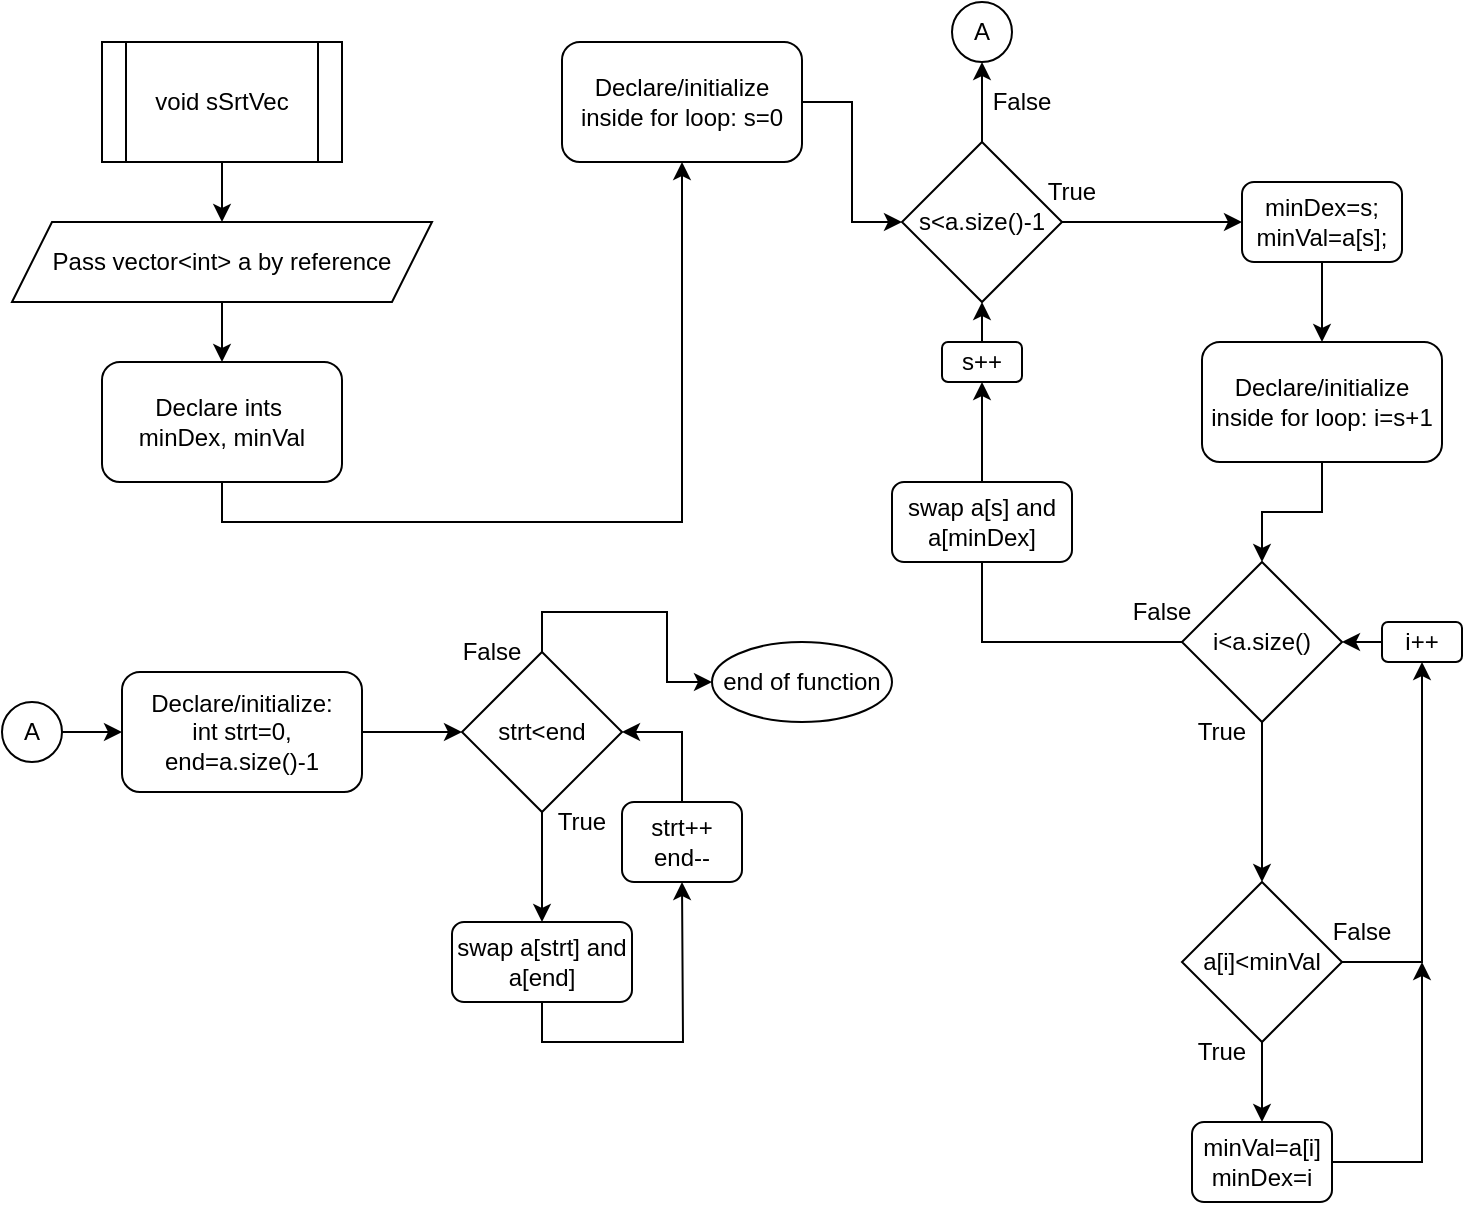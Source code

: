 <mxfile version="20.8.17" type="device"><diagram name="Page-1" id="8U_X9QKpLK17WvtQCwAJ"><mxGraphModel dx="1050" dy="581" grid="1" gridSize="10" guides="1" tooltips="1" connect="1" arrows="1" fold="1" page="1" pageScale="1" pageWidth="850" pageHeight="1100" math="0" shadow="0"><root><mxCell id="0"/><mxCell id="1" parent="0"/><mxCell id="cvm5pLWzaiibVK_i0Fs7-3" style="edgeStyle=orthogonalEdgeStyle;rounded=0;orthogonalLoop=1;jettySize=auto;html=1;exitX=0.5;exitY=1;exitDx=0;exitDy=0;entryX=0.5;entryY=0;entryDx=0;entryDy=0;" edge="1" parent="1" source="cvm5pLWzaiibVK_i0Fs7-1" target="cvm5pLWzaiibVK_i0Fs7-2"><mxGeometry relative="1" as="geometry"/></mxCell><mxCell id="cvm5pLWzaiibVK_i0Fs7-1" value="void sSrtVec" style="shape=process;whiteSpace=wrap;html=1;backgroundOutline=1;" vertex="1" parent="1"><mxGeometry x="120" y="60" width="120" height="60" as="geometry"/></mxCell><mxCell id="cvm5pLWzaiibVK_i0Fs7-6" style="edgeStyle=orthogonalEdgeStyle;rounded=0;orthogonalLoop=1;jettySize=auto;html=1;exitX=0.5;exitY=1;exitDx=0;exitDy=0;entryX=0.5;entryY=0;entryDx=0;entryDy=0;" edge="1" parent="1" source="cvm5pLWzaiibVK_i0Fs7-2" target="cvm5pLWzaiibVK_i0Fs7-4"><mxGeometry relative="1" as="geometry"/></mxCell><mxCell id="cvm5pLWzaiibVK_i0Fs7-2" value="Pass vector&amp;lt;int&amp;gt; a by reference" style="shape=parallelogram;perimeter=parallelogramPerimeter;whiteSpace=wrap;html=1;fixedSize=1;" vertex="1" parent="1"><mxGeometry x="75" y="150" width="210" height="40" as="geometry"/></mxCell><mxCell id="cvm5pLWzaiibVK_i0Fs7-8" style="edgeStyle=orthogonalEdgeStyle;rounded=0;orthogonalLoop=1;jettySize=auto;html=1;exitX=0.5;exitY=1;exitDx=0;exitDy=0;entryX=0.5;entryY=1;entryDx=0;entryDy=0;" edge="1" parent="1" source="cvm5pLWzaiibVK_i0Fs7-4" target="cvm5pLWzaiibVK_i0Fs7-7"><mxGeometry relative="1" as="geometry"/></mxCell><mxCell id="cvm5pLWzaiibVK_i0Fs7-4" value="Declare ints&amp;nbsp;&lt;br&gt;minDex, minVal" style="rounded=1;whiteSpace=wrap;html=1;" vertex="1" parent="1"><mxGeometry x="120" y="220" width="120" height="60" as="geometry"/></mxCell><mxCell id="cvm5pLWzaiibVK_i0Fs7-10" style="edgeStyle=orthogonalEdgeStyle;rounded=0;orthogonalLoop=1;jettySize=auto;html=1;exitX=1;exitY=0.5;exitDx=0;exitDy=0;entryX=0;entryY=0.5;entryDx=0;entryDy=0;" edge="1" parent="1" source="cvm5pLWzaiibVK_i0Fs7-7" target="cvm5pLWzaiibVK_i0Fs7-9"><mxGeometry relative="1" as="geometry"/></mxCell><mxCell id="cvm5pLWzaiibVK_i0Fs7-7" value="Declare/initialize inside for loop: s=0" style="rounded=1;whiteSpace=wrap;html=1;" vertex="1" parent="1"><mxGeometry x="350" y="60" width="120" height="60" as="geometry"/></mxCell><mxCell id="cvm5pLWzaiibVK_i0Fs7-13" style="edgeStyle=orthogonalEdgeStyle;rounded=0;orthogonalLoop=1;jettySize=auto;html=1;exitX=0.5;exitY=0;exitDx=0;exitDy=0;entryX=0.5;entryY=1;entryDx=0;entryDy=0;" edge="1" parent="1" source="cvm5pLWzaiibVK_i0Fs7-9" target="cvm5pLWzaiibVK_i0Fs7-11"><mxGeometry relative="1" as="geometry"/></mxCell><mxCell id="cvm5pLWzaiibVK_i0Fs7-14" style="edgeStyle=orthogonalEdgeStyle;rounded=0;orthogonalLoop=1;jettySize=auto;html=1;exitX=1;exitY=0.5;exitDx=0;exitDy=0;" edge="1" parent="1" source="cvm5pLWzaiibVK_i0Fs7-9"><mxGeometry relative="1" as="geometry"><mxPoint x="690" y="150" as="targetPoint"/></mxGeometry></mxCell><mxCell id="cvm5pLWzaiibVK_i0Fs7-9" value="s&amp;lt;a.size()-1" style="rhombus;whiteSpace=wrap;html=1;" vertex="1" parent="1"><mxGeometry x="520" y="110" width="80" height="80" as="geometry"/></mxCell><mxCell id="cvm5pLWzaiibVK_i0Fs7-11" value="A" style="ellipse;whiteSpace=wrap;html=1;aspect=fixed;" vertex="1" parent="1"><mxGeometry x="545" y="40" width="30" height="30" as="geometry"/></mxCell><mxCell id="cvm5pLWzaiibVK_i0Fs7-40" style="edgeStyle=orthogonalEdgeStyle;rounded=0;orthogonalLoop=1;jettySize=auto;html=1;exitX=1;exitY=0.5;exitDx=0;exitDy=0;entryX=0;entryY=0.5;entryDx=0;entryDy=0;" edge="1" parent="1" source="cvm5pLWzaiibVK_i0Fs7-12" target="cvm5pLWzaiibVK_i0Fs7-39"><mxGeometry relative="1" as="geometry"/></mxCell><mxCell id="cvm5pLWzaiibVK_i0Fs7-12" value="A" style="ellipse;whiteSpace=wrap;html=1;aspect=fixed;" vertex="1" parent="1"><mxGeometry x="70" y="390" width="30" height="30" as="geometry"/></mxCell><mxCell id="cvm5pLWzaiibVK_i0Fs7-15" value="False" style="text;html=1;strokeColor=none;fillColor=none;align=center;verticalAlign=middle;whiteSpace=wrap;rounded=0;" vertex="1" parent="1"><mxGeometry x="550" y="75" width="60" height="30" as="geometry"/></mxCell><mxCell id="cvm5pLWzaiibVK_i0Fs7-16" value="True" style="text;html=1;strokeColor=none;fillColor=none;align=center;verticalAlign=middle;whiteSpace=wrap;rounded=0;" vertex="1" parent="1"><mxGeometry x="575" y="120" width="60" height="30" as="geometry"/></mxCell><mxCell id="cvm5pLWzaiibVK_i0Fs7-18" style="edgeStyle=orthogonalEdgeStyle;rounded=0;orthogonalLoop=1;jettySize=auto;html=1;exitX=0.5;exitY=0;exitDx=0;exitDy=0;entryX=0.5;entryY=1;entryDx=0;entryDy=0;" edge="1" parent="1" source="cvm5pLWzaiibVK_i0Fs7-17" target="cvm5pLWzaiibVK_i0Fs7-9"><mxGeometry relative="1" as="geometry"/></mxCell><mxCell id="cvm5pLWzaiibVK_i0Fs7-17" value="s++" style="rounded=1;whiteSpace=wrap;html=1;" vertex="1" parent="1"><mxGeometry x="540" y="210" width="40" height="20" as="geometry"/></mxCell><mxCell id="cvm5pLWzaiibVK_i0Fs7-22" style="edgeStyle=orthogonalEdgeStyle;rounded=0;orthogonalLoop=1;jettySize=auto;html=1;exitX=0.5;exitY=1;exitDx=0;exitDy=0;entryX=0.5;entryY=0;entryDx=0;entryDy=0;" edge="1" parent="1" source="cvm5pLWzaiibVK_i0Fs7-19" target="cvm5pLWzaiibVK_i0Fs7-21"><mxGeometry relative="1" as="geometry"/></mxCell><mxCell id="cvm5pLWzaiibVK_i0Fs7-19" value="minDex=s;&lt;br&gt;minVal=a[s];" style="rounded=1;whiteSpace=wrap;html=1;" vertex="1" parent="1"><mxGeometry x="690" y="130" width="80" height="40" as="geometry"/></mxCell><mxCell id="cvm5pLWzaiibVK_i0Fs7-26" style="edgeStyle=orthogonalEdgeStyle;rounded=0;orthogonalLoop=1;jettySize=auto;html=1;exitX=0.5;exitY=1;exitDx=0;exitDy=0;entryX=0.5;entryY=0;entryDx=0;entryDy=0;" edge="1" parent="1" source="cvm5pLWzaiibVK_i0Fs7-21" target="cvm5pLWzaiibVK_i0Fs7-23"><mxGeometry relative="1" as="geometry"/></mxCell><mxCell id="cvm5pLWzaiibVK_i0Fs7-21" value="Declare/initialize inside for loop: i=s+1" style="rounded=1;whiteSpace=wrap;html=1;" vertex="1" parent="1"><mxGeometry x="670" y="210" width="120" height="60" as="geometry"/></mxCell><mxCell id="cvm5pLWzaiibVK_i0Fs7-27" style="edgeStyle=orthogonalEdgeStyle;rounded=0;orthogonalLoop=1;jettySize=auto;html=1;exitX=0;exitY=0.5;exitDx=0;exitDy=0;entryX=0.5;entryY=1;entryDx=0;entryDy=0;" edge="1" parent="1" source="cvm5pLWzaiibVK_i0Fs7-23" target="cvm5pLWzaiibVK_i0Fs7-17"><mxGeometry relative="1" as="geometry"/></mxCell><mxCell id="cvm5pLWzaiibVK_i0Fs7-29" style="edgeStyle=orthogonalEdgeStyle;rounded=0;orthogonalLoop=1;jettySize=auto;html=1;exitX=0.5;exitY=1;exitDx=0;exitDy=0;" edge="1" parent="1" source="cvm5pLWzaiibVK_i0Fs7-23"><mxGeometry relative="1" as="geometry"><mxPoint x="700" y="480" as="targetPoint"/></mxGeometry></mxCell><mxCell id="cvm5pLWzaiibVK_i0Fs7-23" value="i&amp;lt;a.size()" style="rhombus;whiteSpace=wrap;html=1;" vertex="1" parent="1"><mxGeometry x="660" y="320" width="80" height="80" as="geometry"/></mxCell><mxCell id="cvm5pLWzaiibVK_i0Fs7-25" style="edgeStyle=orthogonalEdgeStyle;rounded=0;orthogonalLoop=1;jettySize=auto;html=1;exitX=0;exitY=0.5;exitDx=0;exitDy=0;entryX=1;entryY=0.5;entryDx=0;entryDy=0;" edge="1" parent="1" source="cvm5pLWzaiibVK_i0Fs7-24" target="cvm5pLWzaiibVK_i0Fs7-23"><mxGeometry relative="1" as="geometry"/></mxCell><mxCell id="cvm5pLWzaiibVK_i0Fs7-24" value="i++" style="rounded=1;whiteSpace=wrap;html=1;" vertex="1" parent="1"><mxGeometry x="760" y="350" width="40" height="20" as="geometry"/></mxCell><mxCell id="cvm5pLWzaiibVK_i0Fs7-28" value="False" style="text;html=1;strokeColor=none;fillColor=none;align=center;verticalAlign=middle;whiteSpace=wrap;rounded=0;" vertex="1" parent="1"><mxGeometry x="620" y="330" width="60" height="30" as="geometry"/></mxCell><mxCell id="cvm5pLWzaiibVK_i0Fs7-30" value="True" style="text;html=1;strokeColor=none;fillColor=none;align=center;verticalAlign=middle;whiteSpace=wrap;rounded=0;" vertex="1" parent="1"><mxGeometry x="650" y="390" width="60" height="30" as="geometry"/></mxCell><mxCell id="cvm5pLWzaiibVK_i0Fs7-32" style="edgeStyle=orthogonalEdgeStyle;rounded=0;orthogonalLoop=1;jettySize=auto;html=1;exitX=1;exitY=0.5;exitDx=0;exitDy=0;entryX=0.5;entryY=1;entryDx=0;entryDy=0;" edge="1" parent="1" source="cvm5pLWzaiibVK_i0Fs7-31" target="cvm5pLWzaiibVK_i0Fs7-24"><mxGeometry relative="1" as="geometry"/></mxCell><mxCell id="cvm5pLWzaiibVK_i0Fs7-35" style="edgeStyle=orthogonalEdgeStyle;rounded=0;orthogonalLoop=1;jettySize=auto;html=1;exitX=0.5;exitY=1;exitDx=0;exitDy=0;" edge="1" parent="1" source="cvm5pLWzaiibVK_i0Fs7-31"><mxGeometry relative="1" as="geometry"><mxPoint x="700" y="600" as="targetPoint"/></mxGeometry></mxCell><mxCell id="cvm5pLWzaiibVK_i0Fs7-31" value="a[i]&amp;lt;minVal" style="rhombus;whiteSpace=wrap;html=1;" vertex="1" parent="1"><mxGeometry x="660" y="480" width="80" height="80" as="geometry"/></mxCell><mxCell id="cvm5pLWzaiibVK_i0Fs7-33" value="False" style="text;html=1;strokeColor=none;fillColor=none;align=center;verticalAlign=middle;whiteSpace=wrap;rounded=0;" vertex="1" parent="1"><mxGeometry x="720" y="490" width="60" height="30" as="geometry"/></mxCell><mxCell id="cvm5pLWzaiibVK_i0Fs7-34" value="True" style="text;html=1;strokeColor=none;fillColor=none;align=center;verticalAlign=middle;whiteSpace=wrap;rounded=0;" vertex="1" parent="1"><mxGeometry x="650" y="550" width="60" height="30" as="geometry"/></mxCell><mxCell id="cvm5pLWzaiibVK_i0Fs7-37" style="edgeStyle=orthogonalEdgeStyle;rounded=0;orthogonalLoop=1;jettySize=auto;html=1;exitX=1;exitY=0.5;exitDx=0;exitDy=0;entryX=1;entryY=1;entryDx=0;entryDy=0;" edge="1" parent="1" source="cvm5pLWzaiibVK_i0Fs7-36" target="cvm5pLWzaiibVK_i0Fs7-33"><mxGeometry relative="1" as="geometry"/></mxCell><mxCell id="cvm5pLWzaiibVK_i0Fs7-36" value="minVal=a[i]&lt;br&gt;minDex=i" style="rounded=1;whiteSpace=wrap;html=1;" vertex="1" parent="1"><mxGeometry x="665" y="600" width="70" height="40" as="geometry"/></mxCell><mxCell id="cvm5pLWzaiibVK_i0Fs7-38" value="swap a[s] and a[minDex]" style="rounded=1;whiteSpace=wrap;html=1;" vertex="1" parent="1"><mxGeometry x="515" y="280" width="90" height="40" as="geometry"/></mxCell><mxCell id="cvm5pLWzaiibVK_i0Fs7-42" style="edgeStyle=orthogonalEdgeStyle;rounded=0;orthogonalLoop=1;jettySize=auto;html=1;exitX=1;exitY=0.5;exitDx=0;exitDy=0;entryX=0;entryY=0.5;entryDx=0;entryDy=0;" edge="1" parent="1" source="cvm5pLWzaiibVK_i0Fs7-39" target="cvm5pLWzaiibVK_i0Fs7-41"><mxGeometry relative="1" as="geometry"/></mxCell><mxCell id="cvm5pLWzaiibVK_i0Fs7-39" value="Declare/initialize:&lt;br&gt;int strt=0, end=a.size()-1" style="rounded=1;whiteSpace=wrap;html=1;" vertex="1" parent="1"><mxGeometry x="130" y="375" width="120" height="60" as="geometry"/></mxCell><mxCell id="cvm5pLWzaiibVK_i0Fs7-45" style="edgeStyle=orthogonalEdgeStyle;rounded=0;orthogonalLoop=1;jettySize=auto;html=1;exitX=0.5;exitY=1;exitDx=0;exitDy=0;" edge="1" parent="1" source="cvm5pLWzaiibVK_i0Fs7-41"><mxGeometry relative="1" as="geometry"><mxPoint x="340" y="500" as="targetPoint"/></mxGeometry></mxCell><mxCell id="cvm5pLWzaiibVK_i0Fs7-48" style="edgeStyle=orthogonalEdgeStyle;rounded=0;orthogonalLoop=1;jettySize=auto;html=1;exitX=0.5;exitY=0;exitDx=0;exitDy=0;entryX=0;entryY=0.5;entryDx=0;entryDy=0;" edge="1" parent="1" source="cvm5pLWzaiibVK_i0Fs7-41" target="cvm5pLWzaiibVK_i0Fs7-49"><mxGeometry relative="1" as="geometry"><mxPoint x="390" y="330" as="targetPoint"/></mxGeometry></mxCell><mxCell id="cvm5pLWzaiibVK_i0Fs7-41" value="strt&amp;lt;end" style="rhombus;whiteSpace=wrap;html=1;" vertex="1" parent="1"><mxGeometry x="300" y="365" width="80" height="80" as="geometry"/></mxCell><mxCell id="cvm5pLWzaiibVK_i0Fs7-44" value="False" style="text;html=1;strokeColor=none;fillColor=none;align=center;verticalAlign=middle;whiteSpace=wrap;rounded=0;" vertex="1" parent="1"><mxGeometry x="285" y="350" width="60" height="30" as="geometry"/></mxCell><mxCell id="cvm5pLWzaiibVK_i0Fs7-47" value="True" style="text;html=1;strokeColor=none;fillColor=none;align=center;verticalAlign=middle;whiteSpace=wrap;rounded=0;" vertex="1" parent="1"><mxGeometry x="330" y="435" width="60" height="30" as="geometry"/></mxCell><mxCell id="cvm5pLWzaiibVK_i0Fs7-49" value="end of function" style="ellipse;whiteSpace=wrap;html=1;" vertex="1" parent="1"><mxGeometry x="425" y="360" width="90" height="40" as="geometry"/></mxCell><mxCell id="cvm5pLWzaiibVK_i0Fs7-51" style="edgeStyle=orthogonalEdgeStyle;rounded=0;orthogonalLoop=1;jettySize=auto;html=1;exitX=0.5;exitY=1;exitDx=0;exitDy=0;" edge="1" parent="1" source="cvm5pLWzaiibVK_i0Fs7-50"><mxGeometry relative="1" as="geometry"><mxPoint x="410" y="480" as="targetPoint"/></mxGeometry></mxCell><mxCell id="cvm5pLWzaiibVK_i0Fs7-50" value="swap a[strt] and a[end]" style="rounded=1;whiteSpace=wrap;html=1;" vertex="1" parent="1"><mxGeometry x="295" y="500" width="90" height="40" as="geometry"/></mxCell><mxCell id="cvm5pLWzaiibVK_i0Fs7-53" style="edgeStyle=orthogonalEdgeStyle;rounded=0;orthogonalLoop=1;jettySize=auto;html=1;exitX=0.5;exitY=0;exitDx=0;exitDy=0;entryX=1;entryY=0.5;entryDx=0;entryDy=0;" edge="1" parent="1" source="cvm5pLWzaiibVK_i0Fs7-52" target="cvm5pLWzaiibVK_i0Fs7-41"><mxGeometry relative="1" as="geometry"/></mxCell><mxCell id="cvm5pLWzaiibVK_i0Fs7-52" value="strt++&lt;br&gt;end--" style="rounded=1;whiteSpace=wrap;html=1;" vertex="1" parent="1"><mxGeometry x="380" y="440" width="60" height="40" as="geometry"/></mxCell></root></mxGraphModel></diagram></mxfile>